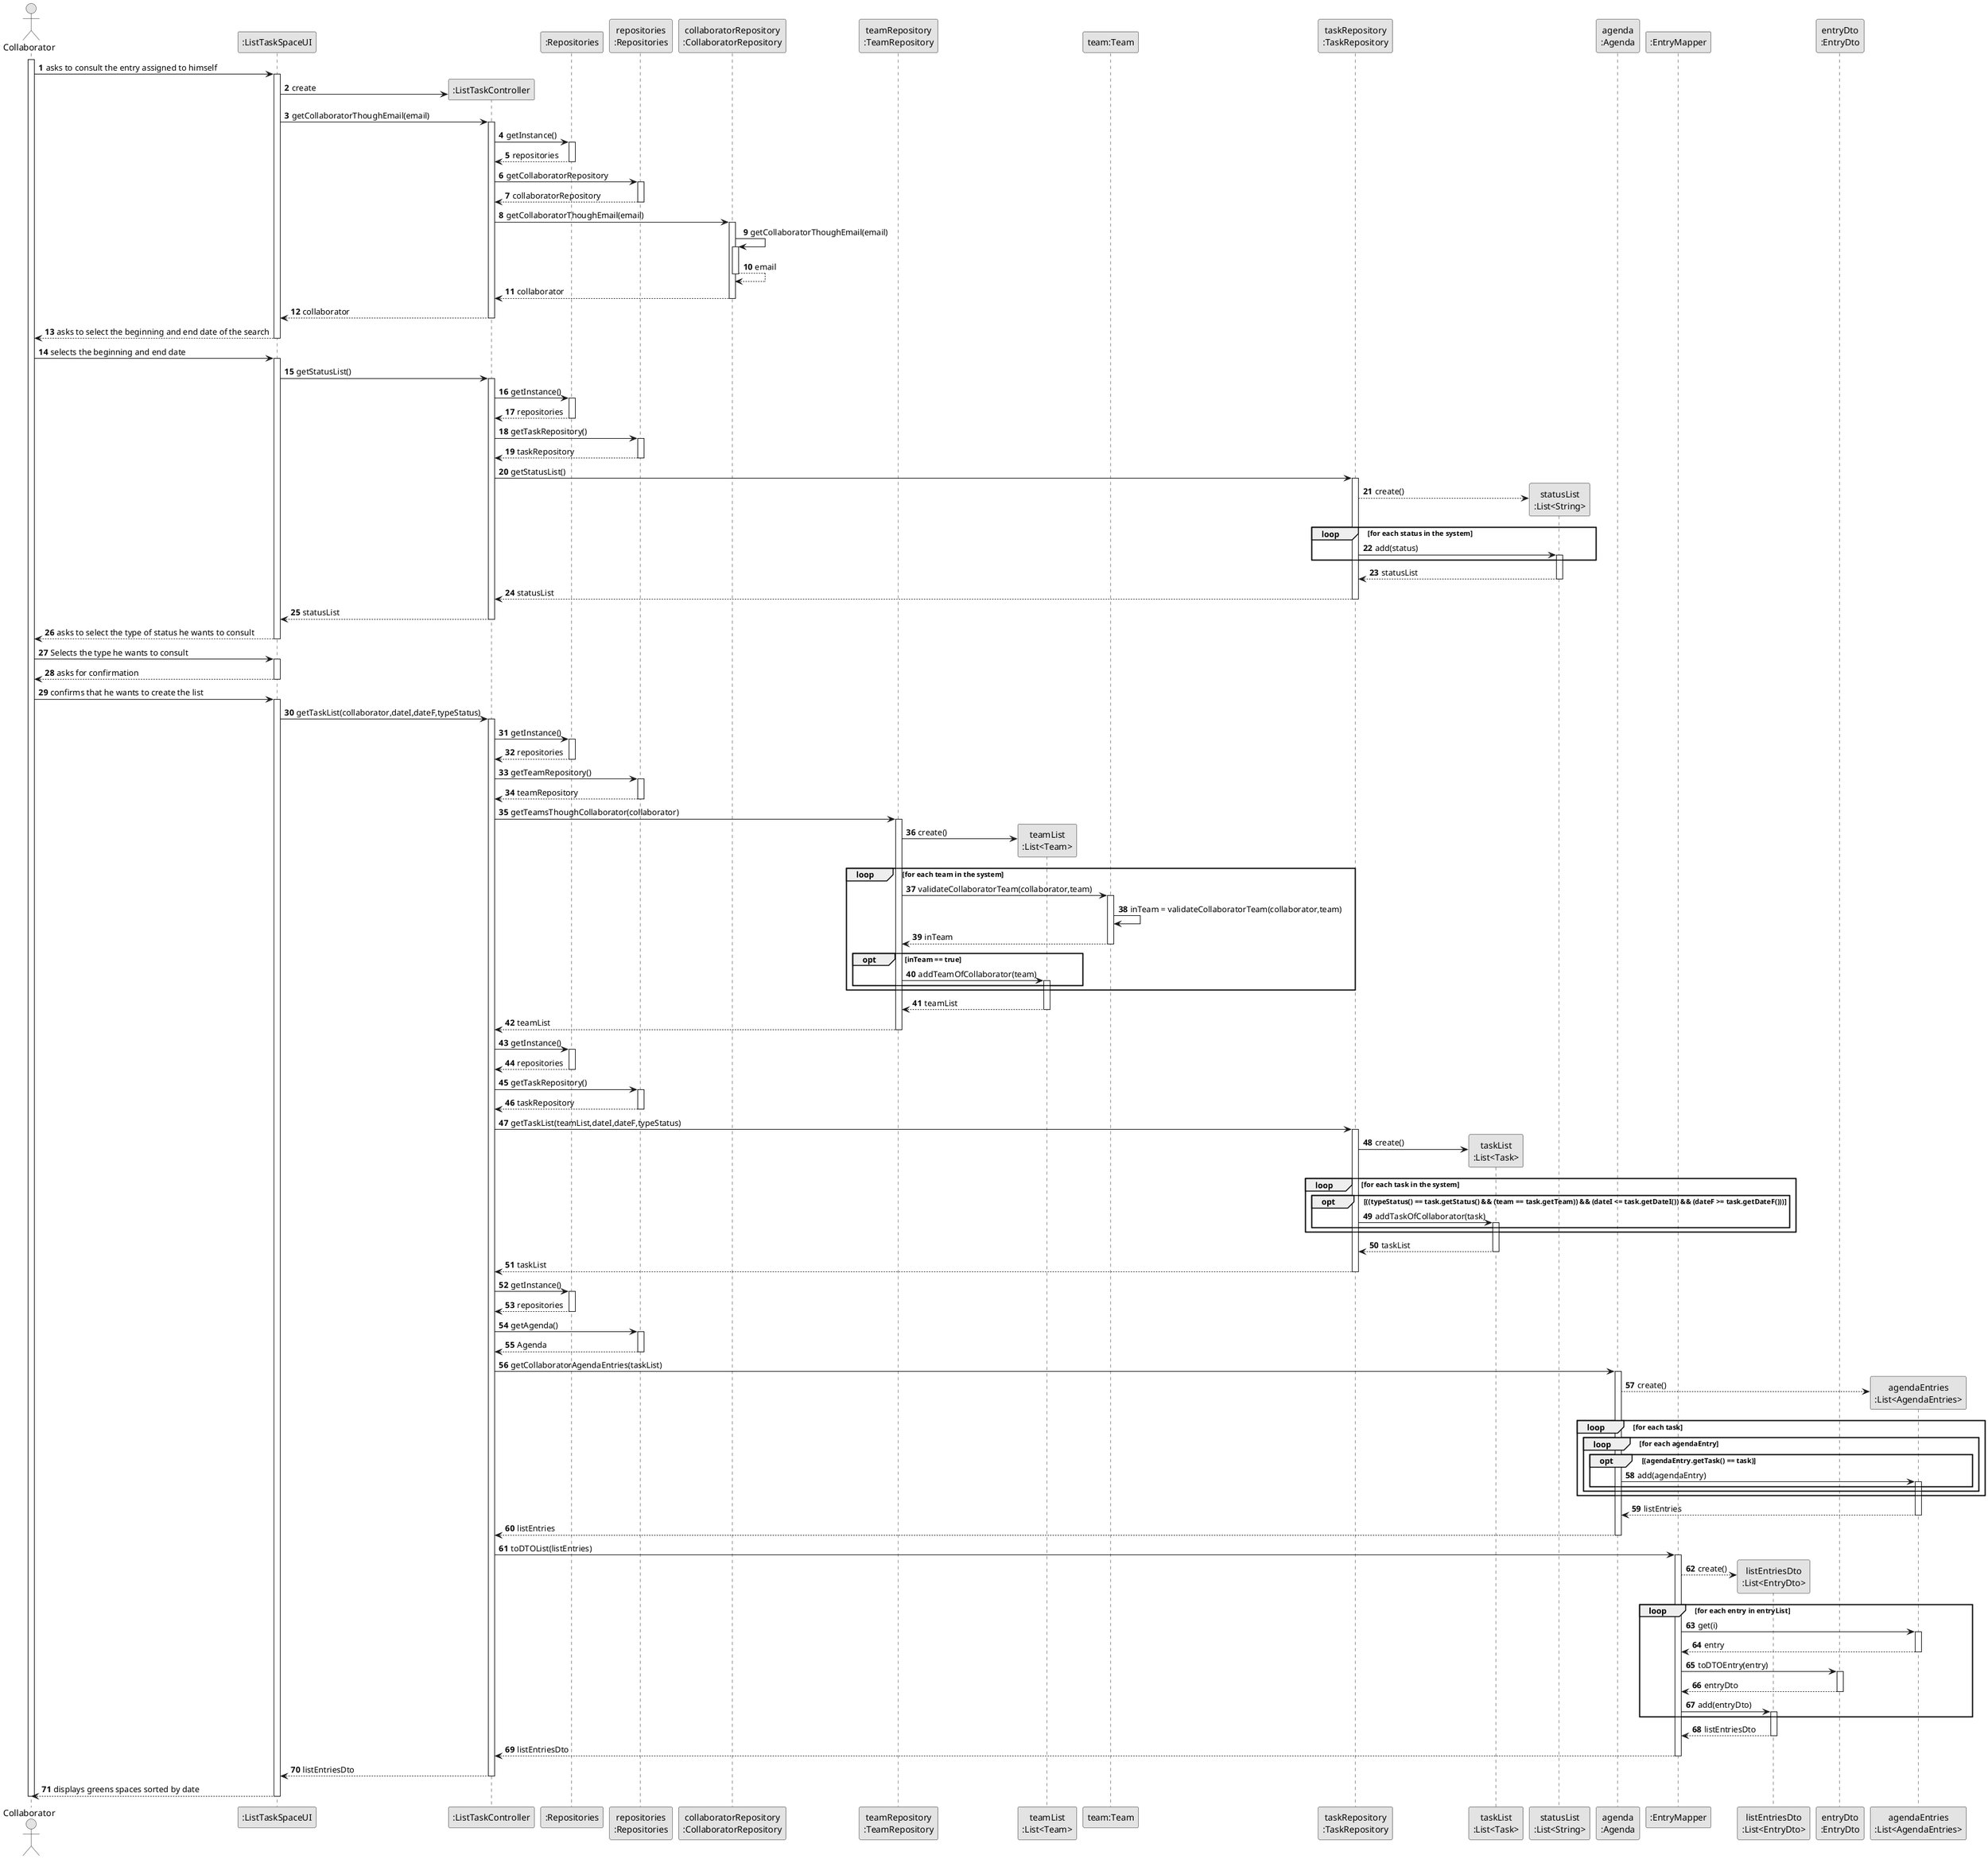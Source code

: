 @startuml
skinparam monochrome true
skinparam packageStyle rectangle
skinparam shadowing false

autonumber

actor "Collaborator" as Col
participant ":ListTaskSpaceUI" as UI
participant ":ListTaskController" as CTRL
participant ":Repositories" as RepositorySingleton
participant "repositories\n:Repositories" as REP
participant "collaboratorRepository\n:CollaboratorRepository" as collaboratorRepository
participant "teamRepository\n:TeamRepository" as teamRepository
participant "teamList\n:List<Team>" as LISTTEAM
participant "team:Team" as TEAM
participant "taskRepository\n:TaskRepository" as taskRepository
participant "taskList\n:List<Task>" as LISTTASK
participant "statusList\n:List<String>" as LISTSTATUS
participant "agenda\n:Agenda" as AGENDA
participant ":EntryMapper" as Mapper
participant "listEntriesDto\n:List<EntryDto>" as LISTENTRIESDTO
participant "entryDto\n:EntryDto" as DTO
participant "agendaEntries\n:List<AgendaEntries>" as AGENDAENTRIES

activate Col

Col -> UI : asks to consult the entry assigned to himself
    activate UI

    UI -> CTRL** : create
    UI -> CTRL : getCollaboratorThoughEmail(email)
        activate CTRL

        CTRL -> RepositorySingleton : getInstance()
            activate RepositorySingleton

            RepositorySingleton --> CTRL : repositories
            deactivate RepositorySingleton

        CTRL -> REP : getCollaboratorRepository
            activate REP

            REP --> CTRL : collaboratorRepository
            deactivate REP

        CTRL -> collaboratorRepository : getCollaboratorThoughEmail(email)
            activate collaboratorRepository

            collaboratorRepository -> collaboratorRepository : getCollaboratorThoughEmail(email)
            activate collaboratorRepository

            collaboratorRepository --> collaboratorRepository : email
            deactivate collaboratorRepository

            collaboratorRepository --> CTRL : collaborator

                deactivate collaboratorRepository

            deactivate collaboratorRepository
        CTRL --> UI : collaborator
        deactivate CTRL

    UI --> Col : asks to select the beginning and end date of the search
    deactivate UI

Col -> UI : selects the beginning and end date
    activate UI

    UI -> CTRL : getStatusList()
        activate CTRL

        CTRL -> RepositorySingleton : getInstance()
            activate RepositorySingleton

            RepositorySingleton --> CTRL : repositories
            deactivate RepositorySingleton

        CTRL -> REP : getTaskRepository()
            activate REP

            REP --> CTRL : taskRepository
            deactivate REP

        CTRL -> taskRepository : getStatusList()
            activate taskRepository

            taskRepository --> LISTSTATUS** : create()
                loop for each status in the system
                    taskRepository -> LISTSTATUS : add(status)
                        activate LISTSTATUS
                end
            LISTSTATUS --> taskRepository : statusList
            deactivate LISTSTATUS

        taskRepository --> CTRL : statusList
        deactivate taskRepository

        CTRL --> UI : statusList
        deactivate CTRL

    UI --> Col : asks to select the type of status he wants to consult
    deactivate UI

Col -> UI : Selects the type he wants to consult
    activate UI

    UI --> Col : asks for confirmation
    deactivate UI

Col -> UI : confirms that he wants to create the list
    activate UI

    UI -> CTRL : getTaskList(collaborator,dateI,dateF,typeStatus)
        activate CTRL

        CTRL -> RepositorySingleton : getInstance()
            activate RepositorySingleton

            RepositorySingleton --> CTRL : repositories
            deactivate RepositorySingleton

        CTRL -> REP : getTeamRepository()
            activate REP

            REP --> CTRL : teamRepository
            deactivate REP

        CTRL -> teamRepository : getTeamsThoughCollaborator(collaborator)
            activate teamRepository

            teamRepository -> LISTTEAM** : create()
                loop for each team in the system
                    teamRepository -> TEAM : validateCollaboratorTeam(collaborator,team)
                        activate TEAM
                        TEAM -> TEAM : inTeam = validateCollaboratorTeam(collaborator,team)
                        TEAM --> teamRepository : inTeam
                        deactivate TEAM
                    opt inTeam == true
                        teamRepository -> LISTTEAM : addTeamOfCollaborator(team)
                            activate LISTTEAM
                    end

                end
            LISTTEAM --> teamRepository : teamList
            deactivate LISTTEAM
            teamRepository --> CTRL : teamList
            deactivate teamRepository

        CTRL -> RepositorySingleton : getInstance()
            activate RepositorySingleton

            RepositorySingleton --> CTRL : repositories
            deactivate RepositorySingleton

        CTRL -> REP : getTaskRepository()
            activate REP

            REP --> CTRL : taskRepository
            deactivate REP

        CTRL -> taskRepository : getTaskList(teamList,dateI,dateF,typeStatus)
            activate taskRepository

            taskRepository -> LISTTASK** : create()
                loop for each task in the system
                    opt ((typeStatus() == task.getStatus() && (team == task.getTeam)) && (dateI <= task.getDateI()) && (dateF >= task.getDateF()))
                        taskRepository -> LISTTASK : addTaskOfCollaborator(task)
                            activate LISTTASK
                    end

                end
            LISTTASK --> taskRepository : taskList
            deactivate LISTTASK

            taskRepository --> CTRL : taskList
        deactivate taskRepository

        CTRL -> RepositorySingleton : getInstance()
            activate RepositorySingleton

            RepositorySingleton --> CTRL : repositories
            deactivate RepositorySingleton

        CTRL -> REP : getAgenda()
            activate REP

            REP --> CTRL : Agenda
            deactivate REP

        CTRL -> AGENDA : getCollaboratorAgendaEntries(taskList)
            activate AGENDA

            AGENDA --> AGENDAENTRIES** : create()
                loop for each task
                    loop for each agendaEntry
                        opt (agendaEntry.getTask() == task)
                            AGENDA -> AGENDAENTRIES : add(agendaEntry)
                                activate AGENDAENTRIES
                        end
                    end
                end
            AGENDAENTRIES --> AGENDA : listEntries
            deactivate AGENDAENTRIES
        AGENDA --> CTRL : listEntries
        deactivate AGENDA

        CTRL -> Mapper : toDTOList(listEntries)
            activate Mapper

            Mapper --> LISTENTRIESDTO** : create()
                loop for each entry in entryList
                    Mapper -> AGENDAENTRIES : get(i)
                        activate AGENDAENTRIES

                        AGENDAENTRIES --> Mapper : entry
                        deactivate AGENDAENTRIES
                    Mapper -> DTO : toDTOEntry(entry)
                        activate DTO

                        DTO --> Mapper : entryDto
                        deactivate DTO
                    Mapper -> LISTENTRIESDTO : add(entryDto)
                        activate LISTENTRIESDTO
                end


            LISTENTRIESDTO --> Mapper : listEntriesDto
             deactivate LISTENTRIESDTO

             Mapper --> CTRL : listEntriesDto
            deactivate Mapper

        CTRL --> UI : listEntriesDto
        deactivate CTRL

    UI --> Col : displays greens spaces sorted by date
    deactivate UI

deactivate Col
@enduml
